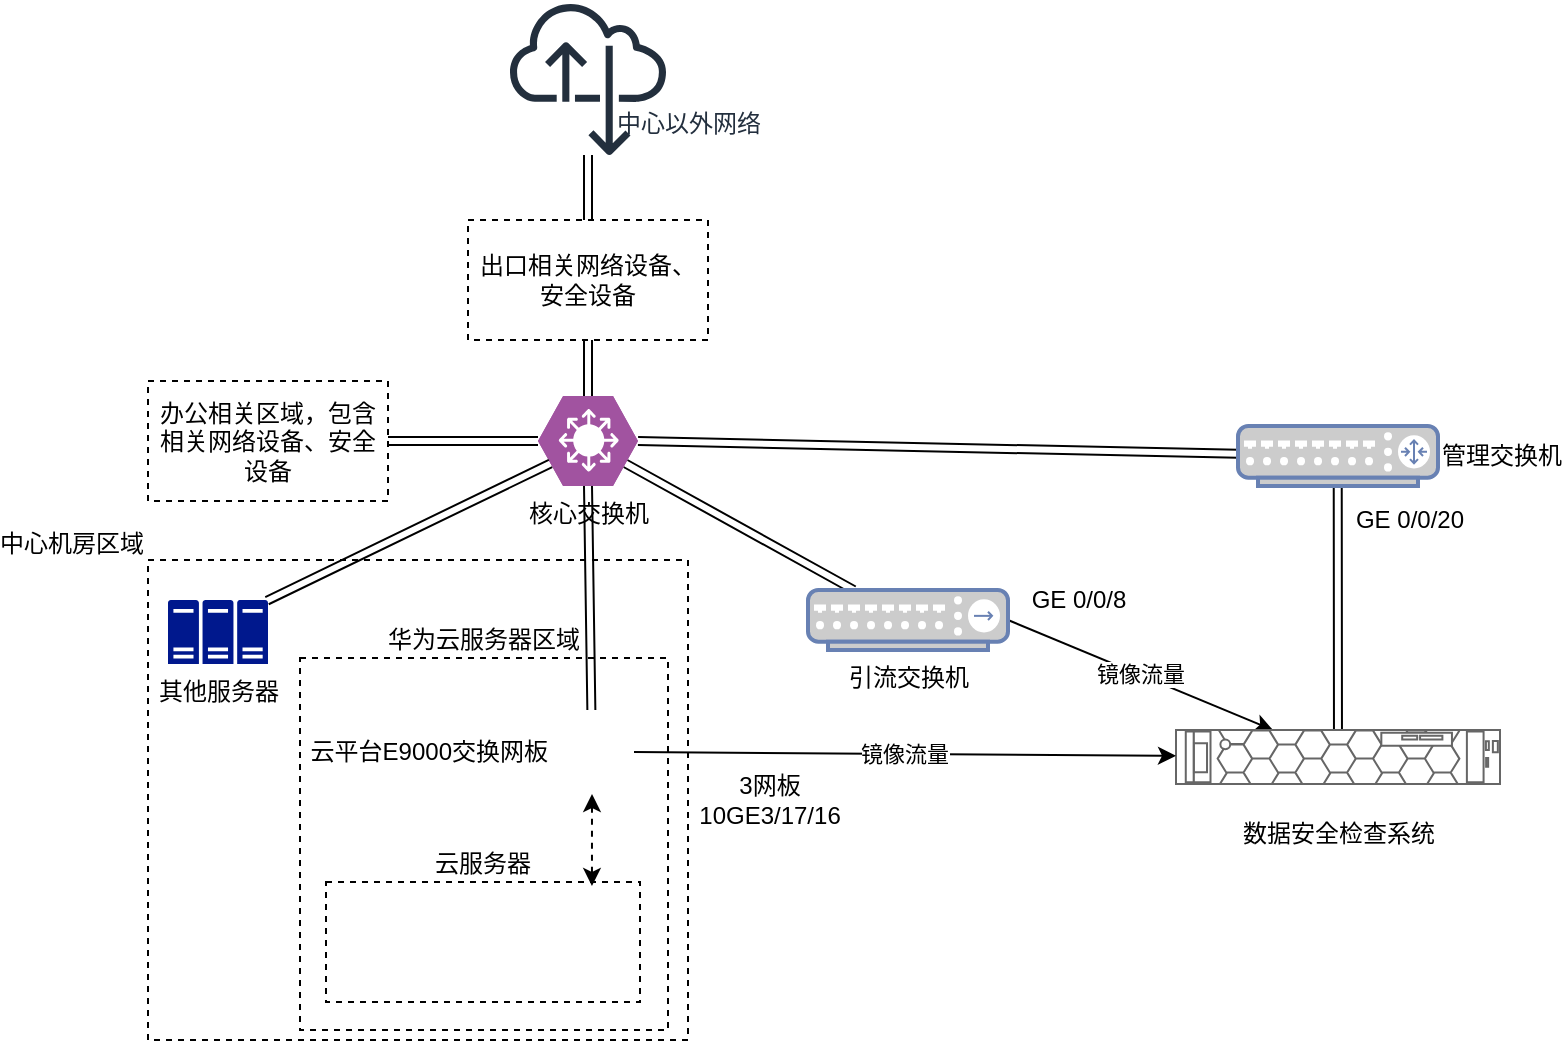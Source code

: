 <mxfile version="24.3.1" type="github">
  <diagram name="第 1 页" id="w1na8V84WTgznCSOoCIz">
    <mxGraphModel dx="1050" dy="530" grid="0" gridSize="10" guides="1" tooltips="1" connect="1" arrows="1" fold="1" page="1" pageScale="1" pageWidth="827" pageHeight="1169" background="#ffffff" math="0" shadow="0">
      <root>
        <mxCell id="0" />
        <mxCell id="1" parent="0" />
        <mxCell id="V-vGfC3Jyy6Ihq8TZDpE-29" value="&lt;p align=&quot;left&quot; style=&quot;line-height: 100%; padding-top: 0px; margin-top: 0px; margin-bottom: 0px; padding-bottom: 0px; padding-right: 0px;&quot;&gt;&lt;font face=&quot;Times New Roman&quot;&gt;中心机房区域&lt;/font&gt;&lt;/p&gt;" style="rounded=0;whiteSpace=wrap;html=1;dashed=1;align=right;labelPosition=left;verticalLabelPosition=top;verticalAlign=bottom;textDirection=ltr;" parent="1" vertex="1">
          <mxGeometry x="110" y="295" width="270" height="240" as="geometry" />
        </mxCell>
        <mxCell id="V-vGfC3Jyy6Ihq8TZDpE-1" value="中心以外网络" style="sketch=0;outlineConnect=0;fontColor=#232F3E;gradientColor=none;fillColor=#232F3D;strokeColor=none;dashed=0;verticalLabelPosition=bottom;verticalAlign=top;align=center;html=1;fontSize=12;fontStyle=0;aspect=fixed;pointerEvents=1;shape=mxgraph.aws4.internet_alt22;spacingLeft=100;spacingTop=-30;" parent="1" vertex="1">
          <mxGeometry x="291" y="15" width="78" height="78" as="geometry" />
        </mxCell>
        <mxCell id="V-vGfC3Jyy6Ihq8TZDpE-27" style="edgeStyle=none;rounded=0;orthogonalLoop=1;jettySize=auto;html=1;exitX=1;exitY=0.5;exitDx=0;exitDy=0;exitPerimeter=0;shape=link;" parent="1" source="V-vGfC3Jyy6Ihq8TZDpE-4" target="V-vGfC3Jyy6Ihq8TZDpE-18" edge="1">
          <mxGeometry relative="1" as="geometry" />
        </mxCell>
        <mxCell id="V-vGfC3Jyy6Ihq8TZDpE-39" style="edgeStyle=none;rounded=0;orthogonalLoop=1;jettySize=auto;html=1;exitX=0.875;exitY=0.75;exitDx=0;exitDy=0;exitPerimeter=0;shape=link;" parent="1" source="V-vGfC3Jyy6Ihq8TZDpE-4" target="V-vGfC3Jyy6Ihq8TZDpE-17" edge="1">
          <mxGeometry relative="1" as="geometry" />
        </mxCell>
        <mxCell id="V-vGfC3Jyy6Ihq8TZDpE-4" value="核心交换机" style="verticalLabelPosition=bottom;sketch=0;html=1;fillColor=#A153A0;strokeColor=#ffffff;verticalAlign=top;align=center;points=[[0,0.5,0],[0.125,0.25,0],[0.25,0,0],[0.5,0,0],[0.75,0,0],[0.875,0.25,0],[1,0.5,0],[0.875,0.75,0],[0.75,1,0],[0.5,1,0],[0.125,0.75,0]];pointerEvents=1;shape=mxgraph.cisco_safe.compositeIcon;bgIcon=mxgraph.cisco_safe.design.blank_device;resIcon=mxgraph.cisco_safe.design.l3_switch;" parent="1" vertex="1">
          <mxGeometry x="305" y="213" width="50" height="45" as="geometry" />
        </mxCell>
        <mxCell id="V-vGfC3Jyy6Ihq8TZDpE-6" value="出口相关网络设备、安全设备" style="rounded=0;whiteSpace=wrap;html=1;dashed=1;" parent="1" vertex="1">
          <mxGeometry x="270" y="125" width="120" height="60" as="geometry" />
        </mxCell>
        <mxCell id="V-vGfC3Jyy6Ihq8TZDpE-14" value="" style="endArrow=classic;startArrow=classic;html=1;rounded=0;exitX=0.5;exitY=0;exitDx=0;exitDy=0;shape=link;" parent="1" source="V-vGfC3Jyy6Ihq8TZDpE-6" target="V-vGfC3Jyy6Ihq8TZDpE-1" edge="1">
          <mxGeometry width="50" height="50" relative="1" as="geometry">
            <mxPoint x="290" y="115" as="sourcePoint" />
            <mxPoint x="340" y="65" as="targetPoint" />
          </mxGeometry>
        </mxCell>
        <mxCell id="V-vGfC3Jyy6Ihq8TZDpE-15" style="rounded=0;orthogonalLoop=1;jettySize=auto;html=1;exitX=0.5;exitY=1;exitDx=0;exitDy=0;entryX=0.5;entryY=0;entryDx=0;entryDy=0;entryPerimeter=0;shape=link;" parent="1" source="V-vGfC3Jyy6Ihq8TZDpE-6" target="V-vGfC3Jyy6Ihq8TZDpE-4" edge="1">
          <mxGeometry relative="1" as="geometry" />
        </mxCell>
        <mxCell id="V-vGfC3Jyy6Ihq8TZDpE-47" value="镜像流量" style="edgeStyle=none;rounded=0;orthogonalLoop=1;jettySize=auto;html=1;exitX=1;exitY=0.5;exitDx=0;exitDy=0;exitPerimeter=0;" parent="1" source="V-vGfC3Jyy6Ihq8TZDpE-17" target="V-vGfC3Jyy6Ihq8TZDpE-40" edge="1">
          <mxGeometry relative="1" as="geometry" />
        </mxCell>
        <mxCell id="V-vGfC3Jyy6Ihq8TZDpE-17" value="&lt;font color=&quot;#000000&quot;&gt;引流交换机&lt;/font&gt;" style="fontColor=#0066CC;verticalAlign=top;verticalLabelPosition=bottom;labelPosition=center;align=center;html=1;outlineConnect=0;fillColor=#CCCCCC;strokeColor=#6881B3;gradientColor=none;gradientDirection=north;strokeWidth=2;shape=mxgraph.networks.hub;" parent="1" vertex="1">
          <mxGeometry x="440" y="310" width="100" height="30" as="geometry" />
        </mxCell>
        <mxCell id="V-vGfC3Jyy6Ihq8TZDpE-48" style="edgeStyle=none;rounded=0;orthogonalLoop=1;jettySize=auto;html=1;shape=link;" parent="1" edge="1" target="V-vGfC3Jyy6Ihq8TZDpE-40">
          <mxGeometry relative="1" as="geometry">
            <mxPoint x="705" y="372" as="targetPoint" />
            <mxPoint x="704.872" y="258" as="sourcePoint" />
          </mxGeometry>
        </mxCell>
        <mxCell id="V-vGfC3Jyy6Ihq8TZDpE-18" value="&lt;font color=&quot;#000000&quot;&gt;管理交换机&lt;/font&gt;" style="fontColor=#0066CC;verticalAlign=middle;verticalLabelPosition=middle;labelPosition=right;align=left;html=1;outlineConnect=0;fillColor=#CCCCCC;strokeColor=#6881B3;gradientColor=none;gradientDirection=north;strokeWidth=2;shape=mxgraph.networks.router;" parent="1" vertex="1">
          <mxGeometry x="655" y="228" width="100" height="30" as="geometry" />
        </mxCell>
        <mxCell id="V-vGfC3Jyy6Ihq8TZDpE-20" value="办公相关区域，包含相关网络设备、安全设备" style="rounded=0;whiteSpace=wrap;html=1;dashed=1;" parent="1" vertex="1">
          <mxGeometry x="110" y="205.5" width="120" height="60" as="geometry" />
        </mxCell>
        <mxCell id="V-vGfC3Jyy6Ihq8TZDpE-21" style="edgeStyle=none;rounded=0;orthogonalLoop=1;jettySize=auto;html=1;entryX=0;entryY=0.5;entryDx=0;entryDy=0;entryPerimeter=0;shape=link;" parent="1" source="V-vGfC3Jyy6Ihq8TZDpE-20" target="V-vGfC3Jyy6Ihq8TZDpE-4" edge="1">
          <mxGeometry relative="1" as="geometry" />
        </mxCell>
        <mxCell id="V-vGfC3Jyy6Ihq8TZDpE-32" value="其他服务器" style="sketch=0;aspect=fixed;pointerEvents=1;shadow=0;dashed=0;html=1;strokeColor=none;labelPosition=center;verticalLabelPosition=bottom;verticalAlign=top;align=center;fillColor=#00188D;shape=mxgraph.mscae.enterprise.server_farm" parent="1" vertex="1">
          <mxGeometry x="120" y="315" width="50" height="32" as="geometry" />
        </mxCell>
        <mxCell id="V-vGfC3Jyy6Ihq8TZDpE-36" style="edgeStyle=none;rounded=0;orthogonalLoop=1;jettySize=auto;html=1;exitX=0.125;exitY=0.75;exitDx=0;exitDy=0;exitPerimeter=0;entryX=0.99;entryY=0.01;entryDx=0;entryDy=0;entryPerimeter=0;shape=link;" parent="1" source="V-vGfC3Jyy6Ihq8TZDpE-4" target="V-vGfC3Jyy6Ihq8TZDpE-32" edge="1">
          <mxGeometry relative="1" as="geometry" />
        </mxCell>
        <mxCell id="V-vGfC3Jyy6Ihq8TZDpE-40" value="&lt;p style=&quot;line-height: 100%;&quot;&gt;数据安全检查系统&lt;br&gt;&lt;/p&gt;" style="strokeColor=#666666;html=1;labelPosition=center;align=center;spacingLeft=0;shadow=0;dashed=0;outlineConnect=0;shape=mxgraph.rack.dell.poweredge_r540;verticalLabelPosition=bottom;verticalAlign=top;" parent="1" vertex="1">
          <mxGeometry x="624" y="380" width="162" height="27" as="geometry" />
        </mxCell>
        <mxCell id="8WT0YFu6mxfuKEoXJYbm-6" value="华为云服务器区域" style="rounded=0;whiteSpace=wrap;html=1;labelPosition=center;verticalLabelPosition=top;align=center;verticalAlign=bottom;dashed=1;" vertex="1" parent="1">
          <mxGeometry x="186" y="344" width="184" height="186" as="geometry" />
        </mxCell>
        <mxCell id="8WT0YFu6mxfuKEoXJYbm-11" value="镜像流量" style="edgeStyle=none;rounded=0;orthogonalLoop=1;jettySize=auto;html=1;exitX=1;exitY=0.5;exitDx=0;exitDy=0;" edge="1" parent="1" source="8WT0YFu6mxfuKEoXJYbm-2" target="V-vGfC3Jyy6Ihq8TZDpE-40">
          <mxGeometry relative="1" as="geometry" />
        </mxCell>
        <mxCell id="8WT0YFu6mxfuKEoXJYbm-2" value="云平台E9000交换网板" style="shape=image;html=1;verticalAlign=middle;verticalLabelPosition=middle;labelBackgroundColor=#ffffff;imageAspect=0;aspect=fixed;image=https://cdn1.iconfinder.com/data/icons/software-engineering-and-video-gaming/512/507_Board_chip_circuit_network_electronic_Hardware_Engineering_Internet-128.png;imageBackground=default;labelPosition=left;align=right;" vertex="1" parent="1">
          <mxGeometry x="311" y="370" width="42" height="42" as="geometry" />
        </mxCell>
        <mxCell id="8WT0YFu6mxfuKEoXJYbm-7" value="云服务器" style="rounded=0;whiteSpace=wrap;html=1;labelPosition=center;verticalLabelPosition=top;align=center;verticalAlign=bottom;dashed=1;" vertex="1" parent="1">
          <mxGeometry x="199" y="456" width="157" height="60" as="geometry" />
        </mxCell>
        <mxCell id="8WT0YFu6mxfuKEoXJYbm-3" value="" style="shape=image;html=1;verticalAlign=top;verticalLabelPosition=bottom;labelBackgroundColor=#ffffff;imageAspect=0;aspect=fixed;image=https://cdn2.iconfinder.com/data/icons/whcompare-servers-web-hosting/50/cloud-web-hosting-128.png" vertex="1" parent="1">
          <mxGeometry x="256.5" y="465" width="42" height="42" as="geometry" />
        </mxCell>
        <mxCell id="8WT0YFu6mxfuKEoXJYbm-4" value="" style="shape=image;html=1;verticalAlign=top;verticalLabelPosition=bottom;labelBackgroundColor=#ffffff;imageAspect=0;aspect=fixed;image=https://cdn2.iconfinder.com/data/icons/whcompare-servers-web-hosting/50/cloud-web-hosting-128.png" vertex="1" parent="1">
          <mxGeometry x="309" y="465" width="42" height="42" as="geometry" />
        </mxCell>
        <mxCell id="8WT0YFu6mxfuKEoXJYbm-5" value="" style="shape=image;html=1;verticalAlign=top;verticalLabelPosition=bottom;labelBackgroundColor=#ffffff;imageAspect=0;aspect=fixed;image=https://cdn2.iconfinder.com/data/icons/whcompare-servers-web-hosting/50/cloud-web-hosting-128.png" vertex="1" parent="1">
          <mxGeometry x="204" y="465" width="42" height="42" as="geometry" />
        </mxCell>
        <mxCell id="8WT0YFu6mxfuKEoXJYbm-10" style="edgeStyle=none;rounded=0;orthogonalLoop=1;jettySize=auto;html=1;exitX=0.5;exitY=1;exitDx=0;exitDy=0;exitPerimeter=0;shape=link;" edge="1" parent="1" source="V-vGfC3Jyy6Ihq8TZDpE-4" target="8WT0YFu6mxfuKEoXJYbm-2">
          <mxGeometry relative="1" as="geometry" />
        </mxCell>
        <mxCell id="8WT0YFu6mxfuKEoXJYbm-12" style="rounded=0;orthogonalLoop=1;jettySize=auto;html=1;exitX=0.5;exitY=1;exitDx=0;exitDy=0;entryX=0.847;entryY=0.033;entryDx=0;entryDy=0;entryPerimeter=0;dashed=1;startArrow=classic;startFill=1;" edge="1" parent="1" source="8WT0YFu6mxfuKEoXJYbm-2" target="8WT0YFu6mxfuKEoXJYbm-7">
          <mxGeometry relative="1" as="geometry" />
        </mxCell>
        <mxCell id="8WT0YFu6mxfuKEoXJYbm-13" value="3网板 10GE3/17/16" style="rounded=0;whiteSpace=wrap;html=1;strokeColor=none;" vertex="1" parent="1">
          <mxGeometry x="387" y="396" width="68" height="38" as="geometry" />
        </mxCell>
        <mxCell id="8WT0YFu6mxfuKEoXJYbm-15" value="GE 0/0/8" style="rounded=0;whiteSpace=wrap;html=1;strokeColor=none;" vertex="1" parent="1">
          <mxGeometry x="550" y="301" width="51" height="27" as="geometry" />
        </mxCell>
        <mxCell id="8WT0YFu6mxfuKEoXJYbm-16" value="GE 0/0/20" style="rounded=0;whiteSpace=wrap;html=1;fillColor=none;strokeColor=none;" vertex="1" parent="1">
          <mxGeometry x="710" y="265.5" width="62" height="19" as="geometry" />
        </mxCell>
      </root>
    </mxGraphModel>
  </diagram>
</mxfile>
